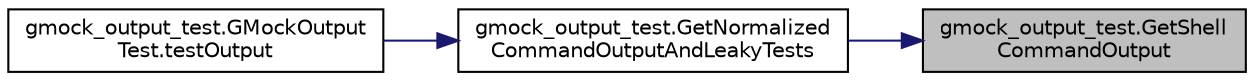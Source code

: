 digraph "gmock_output_test.GetShellCommandOutput"
{
 // LATEX_PDF_SIZE
  bgcolor="transparent";
  edge [fontname="Helvetica",fontsize="10",labelfontname="Helvetica",labelfontsize="10"];
  node [fontname="Helvetica",fontsize="10",shape=record];
  rankdir="RL";
  Node1 [label="gmock_output_test.GetShell\lCommandOutput",height=0.2,width=0.4,color="black", fillcolor="grey75", style="filled", fontcolor="black",tooltip=" "];
  Node1 -> Node2 [dir="back",color="midnightblue",fontsize="10",style="solid",fontname="Helvetica"];
  Node2 [label="gmock_output_test.GetNormalized\lCommandOutputAndLeakyTests",height=0.2,width=0.4,color="black",URL="$namespacegmock__output__test.html#a1796bc395fbfb8873992e3f84378e4bf",tooltip=" "];
  Node2 -> Node3 [dir="back",color="midnightblue",fontsize="10",style="solid",fontname="Helvetica"];
  Node3 [label="gmock_output_test.GMockOutput\lTest.testOutput",height=0.2,width=0.4,color="black",URL="$classgmock__output__test_1_1GMockOutputTest.html#a661e7846690f48328fd9e0834fde9980",tooltip=" "];
}
